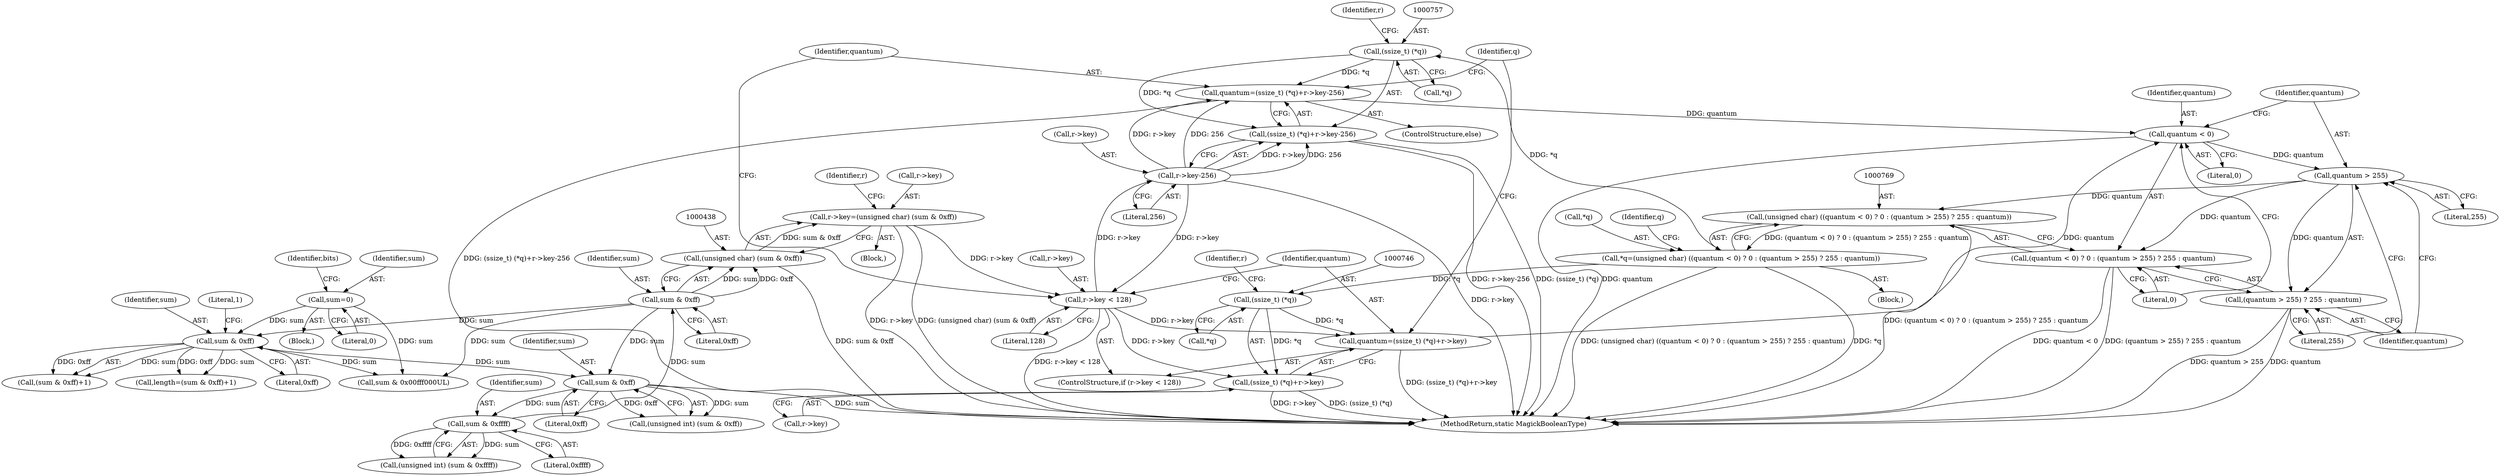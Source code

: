 digraph "0_ImageMagick_1e6a3ace073c9ec9c71e439c111d23c6e66cb6ae@pointer" {
"1000756" [label="(Call,(ssize_t) (*q))"];
"1000765" [label="(Call,*q=(unsigned char) ((quantum < 0) ? 0 : (quantum > 255) ? 255 : quantum))"];
"1000768" [label="(Call,(unsigned char) ((quantum < 0) ? 0 : (quantum > 255) ? 255 : quantum))"];
"1000776" [label="(Call,quantum > 255)"];
"1000771" [label="(Call,quantum < 0)"];
"1000753" [label="(Call,quantum=(ssize_t) (*q)+r->key-256)"];
"1000756" [label="(Call,(ssize_t) (*q))"];
"1000760" [label="(Call,r->key-256)"];
"1000737" [label="(Call,r->key < 128)"];
"1000433" [label="(Call,r->key=(unsigned char) (sum & 0xff))"];
"1000437" [label="(Call,(unsigned char) (sum & 0xff))"];
"1000439" [label="(Call,sum & 0xff)"];
"1000427" [label="(Call,sum & 0xffff)"];
"1000380" [label="(Call,sum & 0xff)"];
"1000297" [label="(Call,sum & 0xff)"];
"1000242" [label="(Call,sum=0)"];
"1000742" [label="(Call,quantum=(ssize_t) (*q)+r->key)"];
"1000745" [label="(Call,(ssize_t) (*q))"];
"1000744" [label="(Call,(ssize_t) (*q)+r->key)"];
"1000755" [label="(Call,(ssize_t) (*q)+r->key-256)"];
"1000770" [label="(Call,(quantum < 0) ? 0 : (quantum > 255) ? 255 : quantum)"];
"1000775" [label="(Call,(quantum > 255) ? 255 : quantum)"];
"1000760" [label="(Call,r->key-256)"];
"1000381" [label="(Identifier,sum)"];
"1000244" [label="(Literal,0)"];
"1000296" [label="(Call,(sum & 0xff)+1)"];
"1000246" [label="(Identifier,bits)"];
"1000770" [label="(Call,(quantum < 0) ? 0 : (quantum > 255) ? 255 : quantum)"];
"1000778" [label="(Literal,255)"];
"1000767" [label="(Identifier,q)"];
"1000738" [label="(Call,r->key)"];
"1000428" [label="(Identifier,sum)"];
"1000294" [label="(Call,length=(sum & 0xff)+1)"];
"1000779" [label="(Literal,255)"];
"1000750" [label="(Identifier,r)"];
"1000736" [label="(ControlStructure,if (r->key < 128))"];
"1000777" [label="(Identifier,quantum)"];
"1000737" [label="(Call,r->key < 128)"];
"1000242" [label="(Call,sum=0)"];
"1000752" [label="(ControlStructure,else)"];
"1000744" [label="(Call,(ssize_t) (*q)+r->key)"];
"1000300" [label="(Literal,1)"];
"1000772" [label="(Identifier,quantum)"];
"1000756" [label="(Call,(ssize_t) (*q))"];
"1000782" [label="(Identifier,q)"];
"1000440" [label="(Identifier,sum)"];
"1000754" [label="(Identifier,quantum)"];
"1000749" [label="(Call,r->key)"];
"1000742" [label="(Call,quantum=(ssize_t) (*q)+r->key)"];
"1000741" [label="(Literal,128)"];
"1000370" [label="(Block,)"];
"1000774" [label="(Literal,0)"];
"1000439" [label="(Call,sum & 0xff)"];
"1000112" [label="(Block,)"];
"1000755" [label="(Call,(ssize_t) (*q)+r->key-256)"];
"1000745" [label="(Call,(ssize_t) (*q))"];
"1000378" [label="(Call,(unsigned int) (sum & 0xff))"];
"1000382" [label="(Literal,0xff)"];
"1000764" [label="(Literal,256)"];
"1000297" [label="(Call,sum & 0xff)"];
"1000425" [label="(Call,(unsigned int) (sum & 0xffff))"];
"1000747" [label="(Call,*q)"];
"1000298" [label="(Identifier,sum)"];
"1000429" [label="(Literal,0xffff)"];
"1000768" [label="(Call,(unsigned char) ((quantum < 0) ? 0 : (quantum > 255) ? 255 : quantum))"];
"1000758" [label="(Call,*q)"];
"1000427" [label="(Call,sum & 0xffff)"];
"1000780" [label="(Identifier,quantum)"];
"1000433" [label="(Call,r->key=(unsigned char) (sum & 0xff))"];
"1000489" [label="(Call,sum & 0x00fff000UL)"];
"1000766" [label="(Call,*q)"];
"1000753" [label="(Call,quantum=(ssize_t) (*q)+r->key-256)"];
"1000743" [label="(Identifier,quantum)"];
"1000437" [label="(Call,(unsigned char) (sum & 0xff))"];
"1000823" [label="(MethodReturn,static MagickBooleanType)"];
"1000773" [label="(Literal,0)"];
"1000444" [label="(Identifier,r)"];
"1000380" [label="(Call,sum & 0xff)"];
"1000771" [label="(Call,quantum < 0)"];
"1000243" [label="(Identifier,sum)"];
"1000434" [label="(Call,r->key)"];
"1000761" [label="(Call,r->key)"];
"1000299" [label="(Literal,0xff)"];
"1000775" [label="(Call,(quantum > 255) ? 255 : quantum)"];
"1000765" [label="(Call,*q=(unsigned char) ((quantum < 0) ? 0 : (quantum > 255) ? 255 : quantum))"];
"1000776" [label="(Call,quantum > 255)"];
"1000762" [label="(Identifier,r)"];
"1000441" [label="(Literal,0xff)"];
"1000518" [label="(Block,)"];
"1000756" -> "1000755"  [label="AST: "];
"1000756" -> "1000758"  [label="CFG: "];
"1000757" -> "1000756"  [label="AST: "];
"1000758" -> "1000756"  [label="AST: "];
"1000762" -> "1000756"  [label="CFG: "];
"1000756" -> "1000753"  [label="DDG: *q"];
"1000756" -> "1000755"  [label="DDG: *q"];
"1000765" -> "1000756"  [label="DDG: *q"];
"1000765" -> "1000518"  [label="AST: "];
"1000765" -> "1000768"  [label="CFG: "];
"1000766" -> "1000765"  [label="AST: "];
"1000768" -> "1000765"  [label="AST: "];
"1000782" -> "1000765"  [label="CFG: "];
"1000765" -> "1000823"  [label="DDG: *q"];
"1000765" -> "1000823"  [label="DDG: (unsigned char) ((quantum < 0) ? 0 : (quantum > 255) ? 255 : quantum)"];
"1000765" -> "1000745"  [label="DDG: *q"];
"1000768" -> "1000765"  [label="DDG: (quantum < 0) ? 0 : (quantum > 255) ? 255 : quantum"];
"1000768" -> "1000770"  [label="CFG: "];
"1000769" -> "1000768"  [label="AST: "];
"1000770" -> "1000768"  [label="AST: "];
"1000768" -> "1000823"  [label="DDG: (quantum < 0) ? 0 : (quantum > 255) ? 255 : quantum"];
"1000776" -> "1000768"  [label="DDG: quantum"];
"1000776" -> "1000775"  [label="AST: "];
"1000776" -> "1000778"  [label="CFG: "];
"1000777" -> "1000776"  [label="AST: "];
"1000778" -> "1000776"  [label="AST: "];
"1000779" -> "1000776"  [label="CFG: "];
"1000780" -> "1000776"  [label="CFG: "];
"1000776" -> "1000770"  [label="DDG: quantum"];
"1000771" -> "1000776"  [label="DDG: quantum"];
"1000776" -> "1000775"  [label="DDG: quantum"];
"1000771" -> "1000770"  [label="AST: "];
"1000771" -> "1000773"  [label="CFG: "];
"1000772" -> "1000771"  [label="AST: "];
"1000773" -> "1000771"  [label="AST: "];
"1000774" -> "1000771"  [label="CFG: "];
"1000777" -> "1000771"  [label="CFG: "];
"1000771" -> "1000823"  [label="DDG: quantum"];
"1000753" -> "1000771"  [label="DDG: quantum"];
"1000742" -> "1000771"  [label="DDG: quantum"];
"1000753" -> "1000752"  [label="AST: "];
"1000753" -> "1000755"  [label="CFG: "];
"1000754" -> "1000753"  [label="AST: "];
"1000755" -> "1000753"  [label="AST: "];
"1000767" -> "1000753"  [label="CFG: "];
"1000753" -> "1000823"  [label="DDG: (ssize_t) (*q)+r->key-256"];
"1000760" -> "1000753"  [label="DDG: r->key"];
"1000760" -> "1000753"  [label="DDG: 256"];
"1000760" -> "1000755"  [label="AST: "];
"1000760" -> "1000764"  [label="CFG: "];
"1000761" -> "1000760"  [label="AST: "];
"1000764" -> "1000760"  [label="AST: "];
"1000755" -> "1000760"  [label="CFG: "];
"1000760" -> "1000823"  [label="DDG: r->key"];
"1000760" -> "1000737"  [label="DDG: r->key"];
"1000760" -> "1000755"  [label="DDG: r->key"];
"1000760" -> "1000755"  [label="DDG: 256"];
"1000737" -> "1000760"  [label="DDG: r->key"];
"1000737" -> "1000736"  [label="AST: "];
"1000737" -> "1000741"  [label="CFG: "];
"1000738" -> "1000737"  [label="AST: "];
"1000741" -> "1000737"  [label="AST: "];
"1000743" -> "1000737"  [label="CFG: "];
"1000754" -> "1000737"  [label="CFG: "];
"1000737" -> "1000823"  [label="DDG: r->key < 128"];
"1000433" -> "1000737"  [label="DDG: r->key"];
"1000737" -> "1000742"  [label="DDG: r->key"];
"1000737" -> "1000744"  [label="DDG: r->key"];
"1000433" -> "1000370"  [label="AST: "];
"1000433" -> "1000437"  [label="CFG: "];
"1000434" -> "1000433"  [label="AST: "];
"1000437" -> "1000433"  [label="AST: "];
"1000444" -> "1000433"  [label="CFG: "];
"1000433" -> "1000823"  [label="DDG: (unsigned char) (sum & 0xff)"];
"1000433" -> "1000823"  [label="DDG: r->key"];
"1000437" -> "1000433"  [label="DDG: sum & 0xff"];
"1000437" -> "1000439"  [label="CFG: "];
"1000438" -> "1000437"  [label="AST: "];
"1000439" -> "1000437"  [label="AST: "];
"1000437" -> "1000823"  [label="DDG: sum & 0xff"];
"1000439" -> "1000437"  [label="DDG: sum"];
"1000439" -> "1000437"  [label="DDG: 0xff"];
"1000439" -> "1000441"  [label="CFG: "];
"1000440" -> "1000439"  [label="AST: "];
"1000441" -> "1000439"  [label="AST: "];
"1000439" -> "1000297"  [label="DDG: sum"];
"1000439" -> "1000380"  [label="DDG: sum"];
"1000427" -> "1000439"  [label="DDG: sum"];
"1000439" -> "1000489"  [label="DDG: sum"];
"1000427" -> "1000425"  [label="AST: "];
"1000427" -> "1000429"  [label="CFG: "];
"1000428" -> "1000427"  [label="AST: "];
"1000429" -> "1000427"  [label="AST: "];
"1000425" -> "1000427"  [label="CFG: "];
"1000427" -> "1000425"  [label="DDG: sum"];
"1000427" -> "1000425"  [label="DDG: 0xffff"];
"1000380" -> "1000427"  [label="DDG: sum"];
"1000380" -> "1000378"  [label="AST: "];
"1000380" -> "1000382"  [label="CFG: "];
"1000381" -> "1000380"  [label="AST: "];
"1000382" -> "1000380"  [label="AST: "];
"1000378" -> "1000380"  [label="CFG: "];
"1000380" -> "1000823"  [label="DDG: sum"];
"1000380" -> "1000378"  [label="DDG: sum"];
"1000380" -> "1000378"  [label="DDG: 0xff"];
"1000297" -> "1000380"  [label="DDG: sum"];
"1000297" -> "1000296"  [label="AST: "];
"1000297" -> "1000299"  [label="CFG: "];
"1000298" -> "1000297"  [label="AST: "];
"1000299" -> "1000297"  [label="AST: "];
"1000300" -> "1000297"  [label="CFG: "];
"1000297" -> "1000294"  [label="DDG: sum"];
"1000297" -> "1000294"  [label="DDG: 0xff"];
"1000297" -> "1000296"  [label="DDG: sum"];
"1000297" -> "1000296"  [label="DDG: 0xff"];
"1000242" -> "1000297"  [label="DDG: sum"];
"1000297" -> "1000489"  [label="DDG: sum"];
"1000242" -> "1000112"  [label="AST: "];
"1000242" -> "1000244"  [label="CFG: "];
"1000243" -> "1000242"  [label="AST: "];
"1000244" -> "1000242"  [label="AST: "];
"1000246" -> "1000242"  [label="CFG: "];
"1000242" -> "1000489"  [label="DDG: sum"];
"1000742" -> "1000736"  [label="AST: "];
"1000742" -> "1000744"  [label="CFG: "];
"1000743" -> "1000742"  [label="AST: "];
"1000744" -> "1000742"  [label="AST: "];
"1000767" -> "1000742"  [label="CFG: "];
"1000742" -> "1000823"  [label="DDG: (ssize_t) (*q)+r->key"];
"1000745" -> "1000742"  [label="DDG: *q"];
"1000745" -> "1000744"  [label="AST: "];
"1000745" -> "1000747"  [label="CFG: "];
"1000746" -> "1000745"  [label="AST: "];
"1000747" -> "1000745"  [label="AST: "];
"1000750" -> "1000745"  [label="CFG: "];
"1000745" -> "1000744"  [label="DDG: *q"];
"1000744" -> "1000749"  [label="CFG: "];
"1000749" -> "1000744"  [label="AST: "];
"1000744" -> "1000823"  [label="DDG: (ssize_t) (*q)"];
"1000744" -> "1000823"  [label="DDG: r->key"];
"1000755" -> "1000823"  [label="DDG: r->key-256"];
"1000755" -> "1000823"  [label="DDG: (ssize_t) (*q)"];
"1000770" -> "1000774"  [label="CFG: "];
"1000770" -> "1000775"  [label="CFG: "];
"1000774" -> "1000770"  [label="AST: "];
"1000775" -> "1000770"  [label="AST: "];
"1000770" -> "1000823"  [label="DDG: quantum < 0"];
"1000770" -> "1000823"  [label="DDG: (quantum > 255) ? 255 : quantum"];
"1000775" -> "1000779"  [label="CFG: "];
"1000775" -> "1000780"  [label="CFG: "];
"1000779" -> "1000775"  [label="AST: "];
"1000780" -> "1000775"  [label="AST: "];
"1000775" -> "1000823"  [label="DDG: quantum"];
"1000775" -> "1000823"  [label="DDG: quantum > 255"];
}
